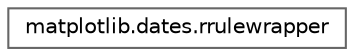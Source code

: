digraph "Graphical Class Hierarchy"
{
 // LATEX_PDF_SIZE
  bgcolor="transparent";
  edge [fontname=Helvetica,fontsize=10,labelfontname=Helvetica,labelfontsize=10];
  node [fontname=Helvetica,fontsize=10,shape=box,height=0.2,width=0.4];
  rankdir="LR";
  Node0 [id="Node000000",label="matplotlib.dates.rrulewrapper",height=0.2,width=0.4,color="grey40", fillcolor="white", style="filled",URL="$d5/dfc/classmatplotlib_1_1dates_1_1rrulewrapper.html",tooltip=" "];
}
